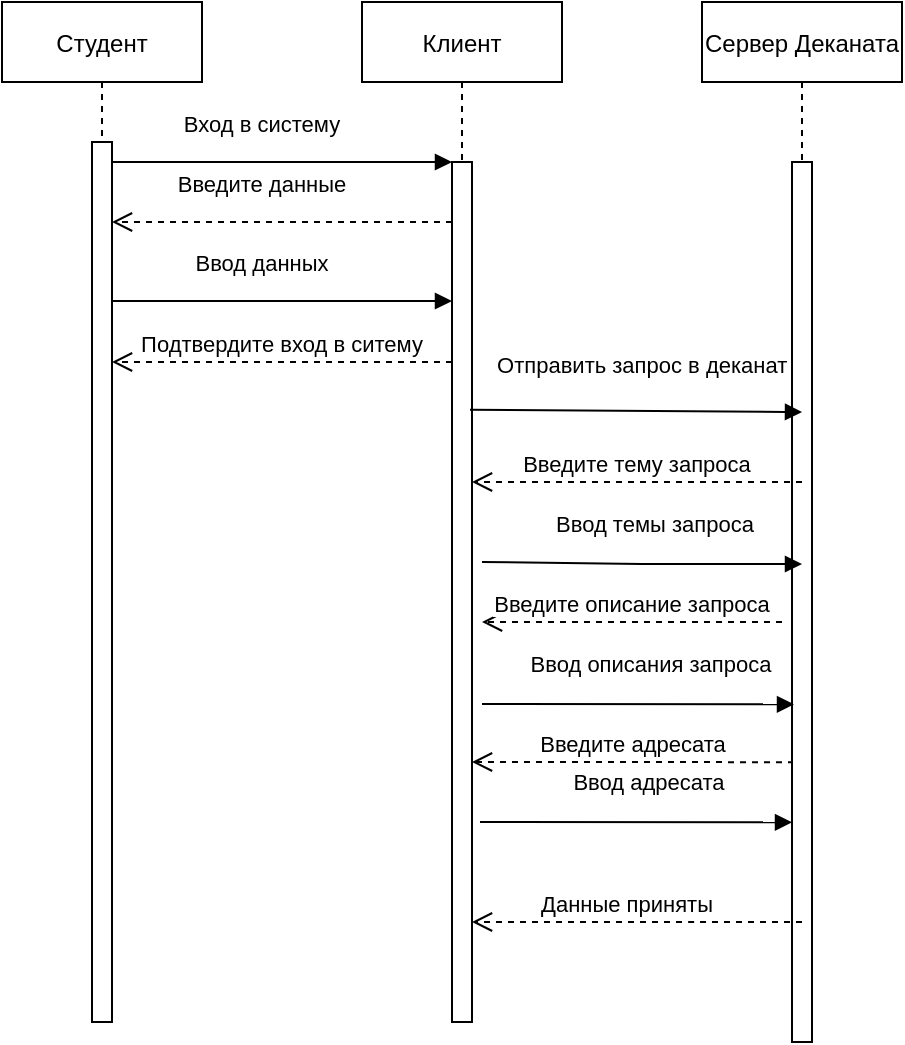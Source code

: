 <mxfile version="20.5.3" type="device"><diagram id="kgpKYQtTHZ0yAKxKKP6v" name="Page-1"><mxGraphModel dx="1422" dy="794" grid="1" gridSize="10" guides="1" tooltips="1" connect="1" arrows="1" fold="1" page="1" pageScale="1" pageWidth="850" pageHeight="1100" math="0" shadow="0"><root><mxCell id="0"/><mxCell id="1" parent="0"/><mxCell id="3nuBFxr9cyL0pnOWT2aG-1" value="Студент" style="shape=umlLifeline;perimeter=lifelinePerimeter;container=1;collapsible=0;recursiveResize=0;rounded=0;shadow=0;strokeWidth=1;" parent="1" vertex="1"><mxGeometry x="120" y="80" width="100" height="510" as="geometry"/></mxCell><mxCell id="3nuBFxr9cyL0pnOWT2aG-2" value="" style="points=[];perimeter=orthogonalPerimeter;rounded=0;shadow=0;strokeWidth=1;" parent="3nuBFxr9cyL0pnOWT2aG-1" vertex="1"><mxGeometry x="45" y="70" width="10" height="440" as="geometry"/></mxCell><mxCell id="orBxzmGL4cSN1H65PMfP-1" value="Введите данные" style="verticalAlign=bottom;endArrow=open;dashed=1;endSize=8;exitX=0;exitY=0.95;shadow=0;strokeWidth=1;" parent="3nuBFxr9cyL0pnOWT2aG-1" edge="1"><mxGeometry x="0.118" y="-10" relative="1" as="geometry"><mxPoint x="55" y="110.0" as="targetPoint"/><mxPoint x="225" y="110.0" as="sourcePoint"/><mxPoint as="offset"/></mxGeometry></mxCell><mxCell id="orBxzmGL4cSN1H65PMfP-2" value="Ввод данных" style="verticalAlign=bottom;endArrow=block;entryX=0;entryY=0;shadow=0;strokeWidth=1;" parent="3nuBFxr9cyL0pnOWT2aG-1" edge="1"><mxGeometry x="-0.118" y="10" relative="1" as="geometry"><mxPoint x="55" y="149.5" as="sourcePoint"/><mxPoint x="225" y="149.5" as="targetPoint"/><mxPoint as="offset"/></mxGeometry></mxCell><mxCell id="3nuBFxr9cyL0pnOWT2aG-5" value="Клиент" style="shape=umlLifeline;perimeter=lifelinePerimeter;container=1;collapsible=0;recursiveResize=0;rounded=0;shadow=0;strokeWidth=1;" parent="1" vertex="1"><mxGeometry x="300" y="80" width="100" height="510" as="geometry"/></mxCell><mxCell id="3nuBFxr9cyL0pnOWT2aG-6" value="" style="points=[];perimeter=orthogonalPerimeter;rounded=0;shadow=0;strokeWidth=1;" parent="3nuBFxr9cyL0pnOWT2aG-5" vertex="1"><mxGeometry x="45" y="80" width="10" height="430" as="geometry"/></mxCell><mxCell id="orBxzmGL4cSN1H65PMfP-4" value="Подтвердите вход в ситему" style="verticalAlign=bottom;endArrow=open;dashed=1;endSize=8;exitX=0;exitY=0.95;shadow=0;strokeWidth=1;" parent="3nuBFxr9cyL0pnOWT2aG-5" edge="1"><mxGeometry relative="1" as="geometry"><mxPoint x="-125" y="180.0" as="targetPoint"/><mxPoint x="45" y="180.0" as="sourcePoint"/></mxGeometry></mxCell><mxCell id="s5mXi1zf9VjZ_yg4Mom4-6" value="Введите адресата" style="verticalAlign=bottom;endArrow=open;dashed=1;endSize=8;shadow=0;strokeWidth=1;exitX=0.1;exitY=0.682;exitDx=0;exitDy=0;exitPerimeter=0;" edge="1" parent="3nuBFxr9cyL0pnOWT2aG-5" source="mCcJ4V4c5wA7Z5vzj2oG-2"><mxGeometry relative="1" as="geometry"><mxPoint x="55" y="380" as="targetPoint"/><mxPoint x="205" y="380" as="sourcePoint"/></mxGeometry></mxCell><mxCell id="3nuBFxr9cyL0pnOWT2aG-8" value="Вход в систему" style="verticalAlign=bottom;endArrow=block;entryX=0;entryY=0;shadow=0;strokeWidth=1;" parent="1" source="3nuBFxr9cyL0pnOWT2aG-2" target="3nuBFxr9cyL0pnOWT2aG-6" edge="1"><mxGeometry x="-0.118" y="10" relative="1" as="geometry"><mxPoint x="275" y="160" as="sourcePoint"/><mxPoint as="offset"/><Array as="points"><mxPoint x="240" y="160"/></Array></mxGeometry></mxCell><mxCell id="mCcJ4V4c5wA7Z5vzj2oG-1" value="Сервер Деканата" style="shape=umlLifeline;perimeter=lifelinePerimeter;container=1;collapsible=0;recursiveResize=0;rounded=0;shadow=0;strokeWidth=1;" parent="1" vertex="1"><mxGeometry x="470" y="80" width="100" height="520" as="geometry"/></mxCell><mxCell id="mCcJ4V4c5wA7Z5vzj2oG-2" value="" style="points=[];perimeter=orthogonalPerimeter;rounded=0;shadow=0;strokeWidth=1;" parent="mCcJ4V4c5wA7Z5vzj2oG-1" vertex="1"><mxGeometry x="45" y="80" width="10" height="440" as="geometry"/></mxCell><mxCell id="s5mXi1zf9VjZ_yg4Mom4-1" value="Отправить запрос в деканат" style="verticalAlign=bottom;endArrow=block;shadow=0;strokeWidth=1;exitX=0.9;exitY=0.288;exitDx=0;exitDy=0;exitPerimeter=0;" edge="1" parent="mCcJ4V4c5wA7Z5vzj2oG-1" source="3nuBFxr9cyL0pnOWT2aG-6"><mxGeometry x="0.035" y="14" relative="1" as="geometry"><mxPoint x="-85" y="205.0" as="sourcePoint"/><mxPoint as="offset"/><mxPoint x="50" y="205" as="targetPoint"/></mxGeometry></mxCell><mxCell id="s5mXi1zf9VjZ_yg4Mom4-2" value="Введите тему запроса" style="verticalAlign=bottom;endArrow=open;dashed=1;endSize=8;shadow=0;strokeWidth=1;" edge="1" parent="1" target="3nuBFxr9cyL0pnOWT2aG-6"><mxGeometry relative="1" as="geometry"><mxPoint x="360" y="320" as="targetPoint"/><mxPoint x="520" y="320" as="sourcePoint"/><Array as="points"><mxPoint x="440" y="320"/></Array></mxGeometry></mxCell><mxCell id="s5mXi1zf9VjZ_yg4Mom4-3" value="Ввод описания запроса" style="verticalAlign=bottom;endArrow=block;shadow=0;strokeWidth=1;" edge="1" parent="1"><mxGeometry x="0.083" y="11" relative="1" as="geometry"><mxPoint x="360" y="431" as="sourcePoint"/><mxPoint as="offset"/><mxPoint x="516" y="431.16" as="targetPoint"/></mxGeometry></mxCell><mxCell id="s5mXi1zf9VjZ_yg4Mom4-4" value="Введите описание запроса" style="verticalAlign=bottom;endArrow=open;dashed=1;endSize=8;shadow=0;strokeWidth=1;" edge="1" parent="1"><mxGeometry relative="1" as="geometry"><mxPoint x="360" y="390" as="targetPoint"/><mxPoint x="510" y="390" as="sourcePoint"/></mxGeometry></mxCell><mxCell id="s5mXi1zf9VjZ_yg4Mom4-5" value="Ввод темы запроса" style="verticalAlign=bottom;endArrow=block;shadow=0;strokeWidth=1;exitX=0.9;exitY=0.288;exitDx=0;exitDy=0;exitPerimeter=0;" edge="1" parent="1"><mxGeometry x="0.083" y="11" relative="1" as="geometry"><mxPoint x="360" y="360" as="sourcePoint"/><mxPoint as="offset"/><mxPoint x="520" y="361" as="targetPoint"/><Array as="points"><mxPoint x="440" y="361"/></Array></mxGeometry></mxCell><mxCell id="s5mXi1zf9VjZ_yg4Mom4-7" value="Ввод адресата" style="verticalAlign=bottom;endArrow=block;shadow=0;strokeWidth=1;" edge="1" parent="1"><mxGeometry x="0.083" y="11" relative="1" as="geometry"><mxPoint x="359" y="490" as="sourcePoint"/><mxPoint as="offset"/><mxPoint x="515" y="490.16" as="targetPoint"/></mxGeometry></mxCell><mxCell id="s5mXi1zf9VjZ_yg4Mom4-8" value="Данные приняты" style="verticalAlign=bottom;endArrow=open;dashed=1;endSize=8;shadow=0;strokeWidth=1;" edge="1" parent="1" target="3nuBFxr9cyL0pnOWT2aG-6"><mxGeometry x="0.062" relative="1" as="geometry"><mxPoint x="365" y="520" as="targetPoint"/><mxPoint x="520" y="540" as="sourcePoint"/><Array as="points"><mxPoint x="490" y="540"/><mxPoint x="470" y="540"/><mxPoint x="410" y="540"/></Array><mxPoint as="offset"/></mxGeometry></mxCell></root></mxGraphModel></diagram></mxfile>